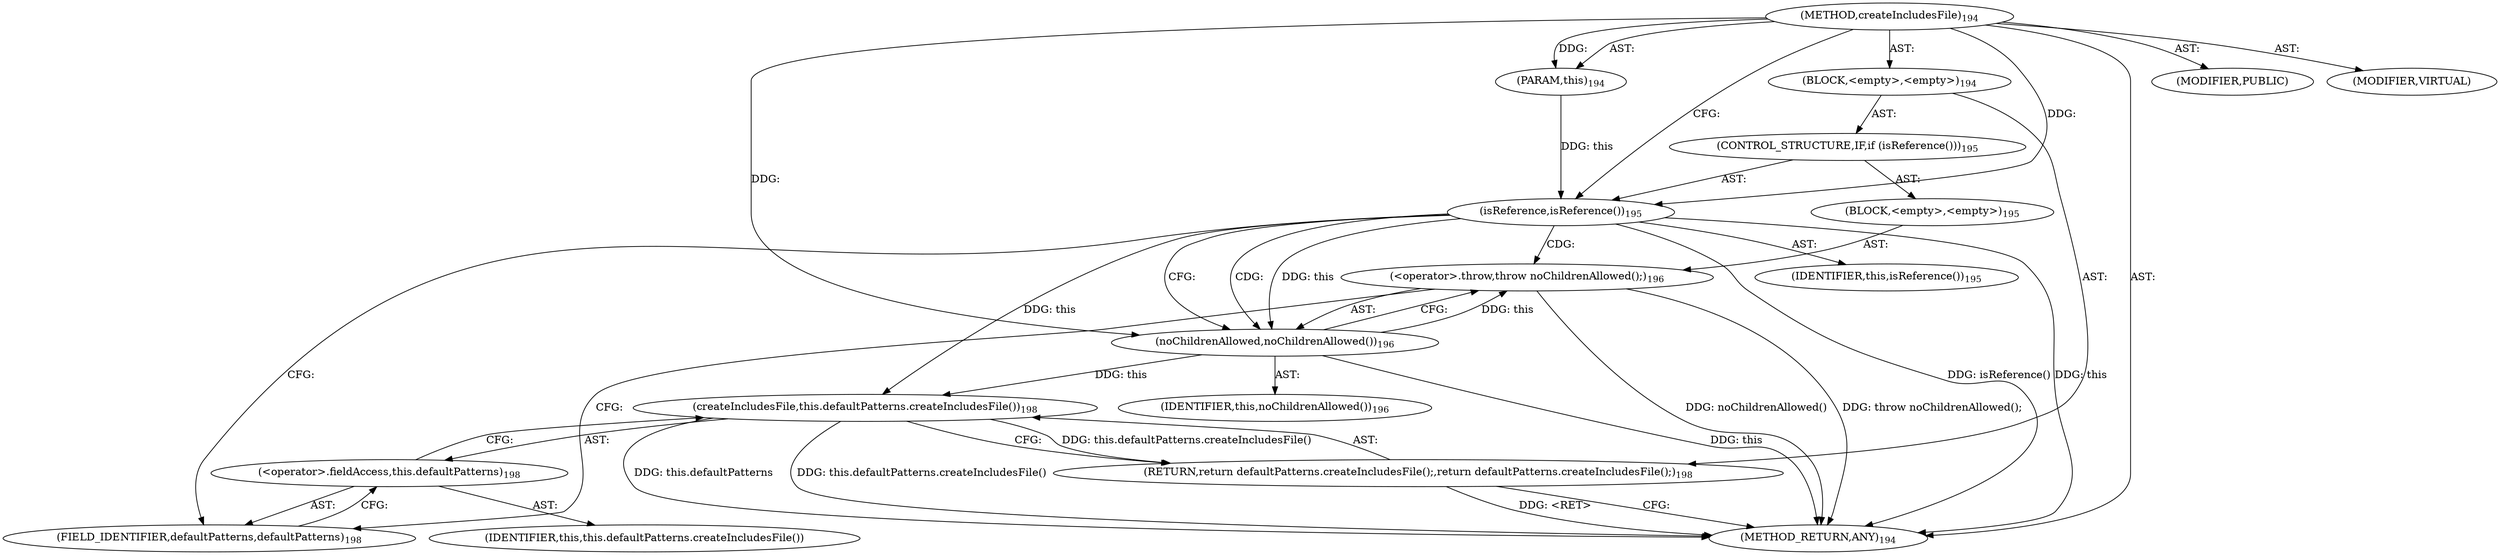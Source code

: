 digraph "createIncludesFile" {  
"111669149703" [label = <(METHOD,createIncludesFile)<SUB>194</SUB>> ]
"115964116997" [label = <(PARAM,this)<SUB>194</SUB>> ]
"25769803790" [label = <(BLOCK,&lt;empty&gt;,&lt;empty&gt;)<SUB>194</SUB>> ]
"47244640263" [label = <(CONTROL_STRUCTURE,IF,if (isReference()))<SUB>195</SUB>> ]
"30064771179" [label = <(isReference,isReference())<SUB>195</SUB>> ]
"68719476749" [label = <(IDENTIFIER,this,isReference())<SUB>195</SUB>> ]
"25769803791" [label = <(BLOCK,&lt;empty&gt;,&lt;empty&gt;)<SUB>195</SUB>> ]
"30064771180" [label = <(&lt;operator&gt;.throw,throw noChildrenAllowed();)<SUB>196</SUB>> ]
"30064771181" [label = <(noChildrenAllowed,noChildrenAllowed())<SUB>196</SUB>> ]
"68719476750" [label = <(IDENTIFIER,this,noChildrenAllowed())<SUB>196</SUB>> ]
"146028888068" [label = <(RETURN,return defaultPatterns.createIncludesFile();,return defaultPatterns.createIncludesFile();)<SUB>198</SUB>> ]
"30064771182" [label = <(createIncludesFile,this.defaultPatterns.createIncludesFile())<SUB>198</SUB>> ]
"30064771183" [label = <(&lt;operator&gt;.fieldAccess,this.defaultPatterns)<SUB>198</SUB>> ]
"68719476894" [label = <(IDENTIFIER,this,this.defaultPatterns.createIncludesFile())> ]
"55834574888" [label = <(FIELD_IDENTIFIER,defaultPatterns,defaultPatterns)<SUB>198</SUB>> ]
"133143986197" [label = <(MODIFIER,PUBLIC)> ]
"133143986198" [label = <(MODIFIER,VIRTUAL)> ]
"128849018887" [label = <(METHOD_RETURN,ANY)<SUB>194</SUB>> ]
  "111669149703" -> "115964116997"  [ label = "AST: "] 
  "111669149703" -> "25769803790"  [ label = "AST: "] 
  "111669149703" -> "133143986197"  [ label = "AST: "] 
  "111669149703" -> "133143986198"  [ label = "AST: "] 
  "111669149703" -> "128849018887"  [ label = "AST: "] 
  "25769803790" -> "47244640263"  [ label = "AST: "] 
  "25769803790" -> "146028888068"  [ label = "AST: "] 
  "47244640263" -> "30064771179"  [ label = "AST: "] 
  "47244640263" -> "25769803791"  [ label = "AST: "] 
  "30064771179" -> "68719476749"  [ label = "AST: "] 
  "25769803791" -> "30064771180"  [ label = "AST: "] 
  "30064771180" -> "30064771181"  [ label = "AST: "] 
  "30064771181" -> "68719476750"  [ label = "AST: "] 
  "146028888068" -> "30064771182"  [ label = "AST: "] 
  "30064771182" -> "30064771183"  [ label = "AST: "] 
  "30064771183" -> "68719476894"  [ label = "AST: "] 
  "30064771183" -> "55834574888"  [ label = "AST: "] 
  "146028888068" -> "128849018887"  [ label = "CFG: "] 
  "30064771179" -> "30064771181"  [ label = "CFG: "] 
  "30064771179" -> "55834574888"  [ label = "CFG: "] 
  "30064771182" -> "146028888068"  [ label = "CFG: "] 
  "30064771180" -> "55834574888"  [ label = "CFG: "] 
  "30064771183" -> "30064771182"  [ label = "CFG: "] 
  "30064771181" -> "30064771180"  [ label = "CFG: "] 
  "55834574888" -> "30064771183"  [ label = "CFG: "] 
  "111669149703" -> "30064771179"  [ label = "CFG: "] 
  "146028888068" -> "128849018887"  [ label = "DDG: &lt;RET&gt;"] 
  "30064771179" -> "128849018887"  [ label = "DDG: this"] 
  "30064771179" -> "128849018887"  [ label = "DDG: isReference()"] 
  "30064771181" -> "128849018887"  [ label = "DDG: this"] 
  "30064771180" -> "128849018887"  [ label = "DDG: noChildrenAllowed()"] 
  "30064771180" -> "128849018887"  [ label = "DDG: throw noChildrenAllowed();"] 
  "30064771182" -> "128849018887"  [ label = "DDG: this.defaultPatterns"] 
  "30064771182" -> "128849018887"  [ label = "DDG: this.defaultPatterns.createIncludesFile()"] 
  "111669149703" -> "115964116997"  [ label = "DDG: "] 
  "30064771182" -> "146028888068"  [ label = "DDG: this.defaultPatterns.createIncludesFile()"] 
  "115964116997" -> "30064771179"  [ label = "DDG: this"] 
  "111669149703" -> "30064771179"  [ label = "DDG: "] 
  "30064771179" -> "30064771182"  [ label = "DDG: this"] 
  "30064771181" -> "30064771182"  [ label = "DDG: this"] 
  "30064771181" -> "30064771180"  [ label = "DDG: this"] 
  "30064771179" -> "30064771181"  [ label = "DDG: this"] 
  "111669149703" -> "30064771181"  [ label = "DDG: "] 
  "30064771179" -> "30064771180"  [ label = "CDG: "] 
  "30064771179" -> "30064771181"  [ label = "CDG: "] 
}

